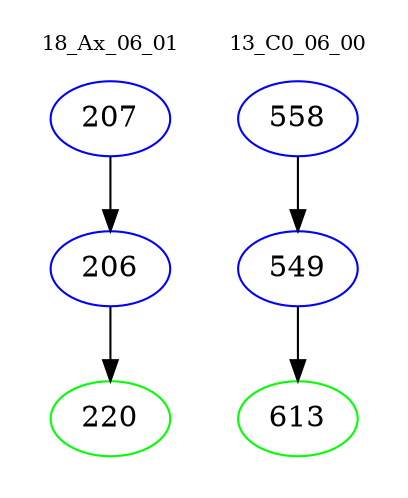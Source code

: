 digraph{
subgraph cluster_0 {
color = white
label = "18_Ax_06_01";
fontsize=10;
T0_207 [label="207", color="blue"]
T0_207 -> T0_206 [color="black"]
T0_206 [label="206", color="blue"]
T0_206 -> T0_220 [color="black"]
T0_220 [label="220", color="green"]
}
subgraph cluster_1 {
color = white
label = "13_C0_06_00";
fontsize=10;
T1_558 [label="558", color="blue"]
T1_558 -> T1_549 [color="black"]
T1_549 [label="549", color="blue"]
T1_549 -> T1_613 [color="black"]
T1_613 [label="613", color="green"]
}
}
